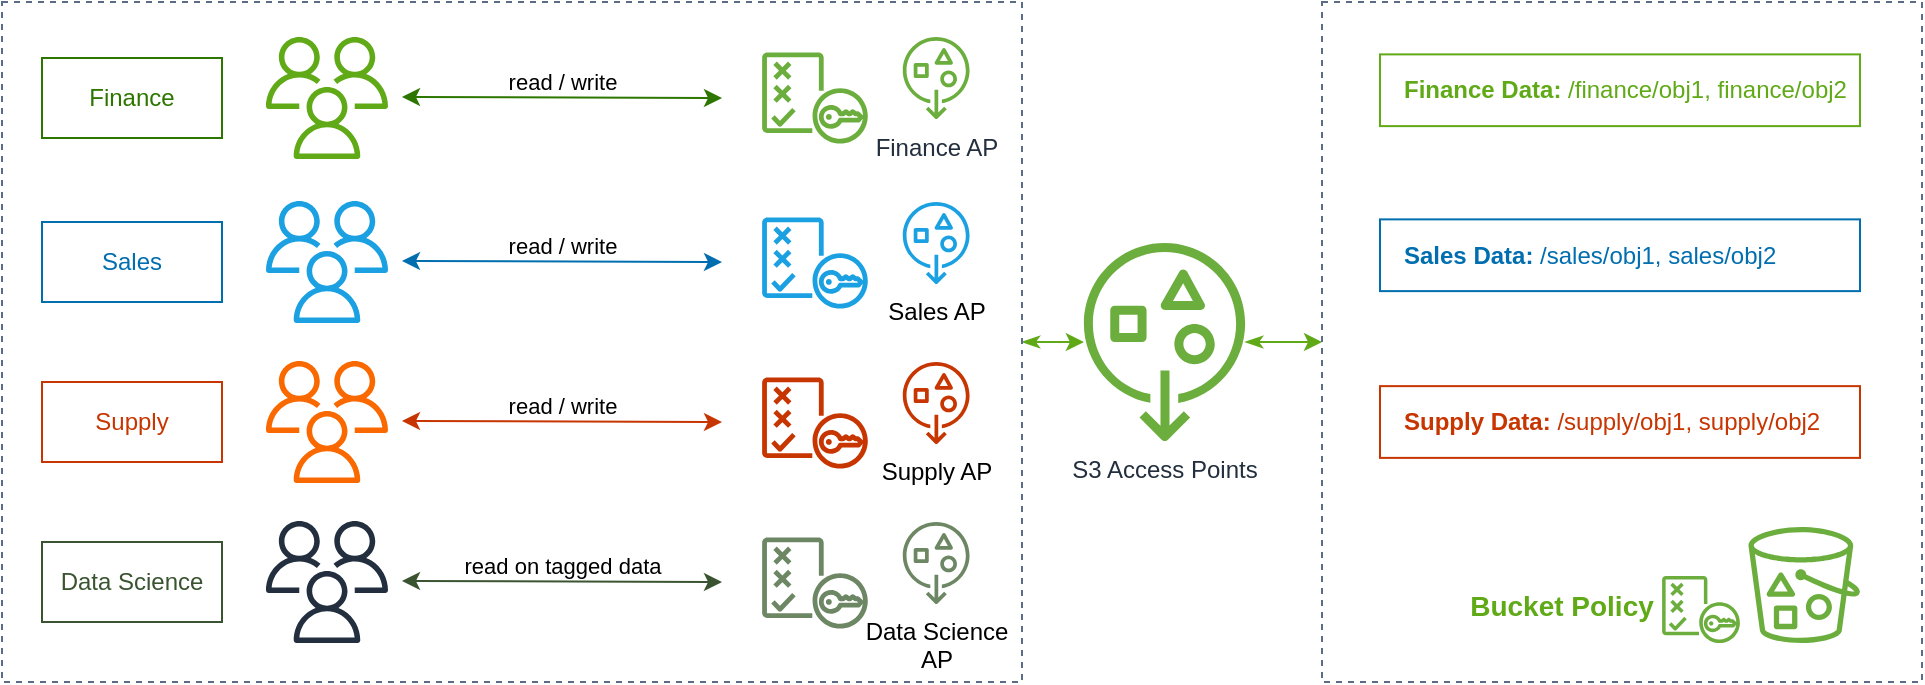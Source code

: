 <mxfile version="15.5.2" type="github">
  <diagram id="z-CwobHcTqejdmUt2V45" name="Page-1">
    <mxGraphModel dx="1422" dy="794" grid="1" gridSize="10" guides="1" tooltips="1" connect="1" arrows="1" fold="1" page="1" pageScale="1" pageWidth="850" pageHeight="1100" math="0" shadow="0">
      <root>
        <mxCell id="0" />
        <mxCell id="1" parent="0" />
        <mxCell id="6ojox6usvKkXge_dLivC-4" value="&lt;font color=&quot;#006eaf&quot;&gt;Sales&lt;/font&gt;" style="rounded=0;whiteSpace=wrap;html=1;strokeColor=#006EAF;" parent="1" vertex="1">
          <mxGeometry x="140" y="170" width="90" height="40" as="geometry" />
        </mxCell>
        <mxCell id="6ojox6usvKkXge_dLivC-5" value="&lt;font color=&quot;#c73500&quot;&gt;Supply&lt;/font&gt;" style="rounded=0;whiteSpace=wrap;html=1;strokeColor=#C73500;" parent="1" vertex="1">
          <mxGeometry x="140" y="250" width="90" height="40" as="geometry" />
        </mxCell>
        <mxCell id="6ojox6usvKkXge_dLivC-6" value="&lt;font color=&quot;#2d7600&quot;&gt;Finance&lt;/font&gt;" style="rounded=0;whiteSpace=wrap;html=1;strokeColor=#2D7600;" parent="1" vertex="1">
          <mxGeometry x="140" y="88" width="90" height="40" as="geometry" />
        </mxCell>
        <mxCell id="lEBB3PITFOX-r833i3FR-2" value="&lt;font color=&quot;#3a5431&quot;&gt;Data Science&lt;/font&gt;" style="rounded=0;whiteSpace=wrap;html=1;strokeColor=#3A5431;" vertex="1" parent="1">
          <mxGeometry x="140" y="330" width="90" height="40" as="geometry" />
        </mxCell>
        <mxCell id="lEBB3PITFOX-r833i3FR-3" value="" style="sketch=0;outlineConnect=0;fillColor=#60a917;strokeColor=#2D7600;dashed=0;verticalLabelPosition=bottom;verticalAlign=top;align=center;html=1;fontSize=12;fontStyle=0;aspect=fixed;pointerEvents=1;shape=mxgraph.aws4.users;fontColor=#ffffff;" vertex="1" parent="1">
          <mxGeometry x="252" y="77.5" width="61" height="61" as="geometry" />
        </mxCell>
        <mxCell id="lEBB3PITFOX-r833i3FR-4" value="" style="sketch=0;outlineConnect=0;fontColor=#ffffff;fillColor=#1ba1e2;strokeColor=#006EAF;dashed=0;verticalLabelPosition=bottom;verticalAlign=top;align=center;html=1;fontSize=12;fontStyle=0;aspect=fixed;pointerEvents=1;shape=mxgraph.aws4.users;" vertex="1" parent="1">
          <mxGeometry x="252" y="159.5" width="61" height="61" as="geometry" />
        </mxCell>
        <mxCell id="lEBB3PITFOX-r833i3FR-5" value="" style="sketch=0;outlineConnect=0;fontColor=#000000;fillColor=#fa6800;strokeColor=#C73500;dashed=0;verticalLabelPosition=bottom;verticalAlign=top;align=center;html=1;fontSize=12;fontStyle=0;aspect=fixed;pointerEvents=1;shape=mxgraph.aws4.users;" vertex="1" parent="1">
          <mxGeometry x="252" y="239.5" width="61" height="61" as="geometry" />
        </mxCell>
        <mxCell id="lEBB3PITFOX-r833i3FR-6" value="" style="sketch=0;outlineConnect=0;fontColor=#232F3E;gradientColor=none;fillColor=#232F3E;strokeColor=none;dashed=0;verticalLabelPosition=bottom;verticalAlign=top;align=center;html=1;fontSize=12;fontStyle=0;aspect=fixed;pointerEvents=1;shape=mxgraph.aws4.users;" vertex="1" parent="1">
          <mxGeometry x="252" y="319.5" width="61" height="61" as="geometry" />
        </mxCell>
        <mxCell id="lEBB3PITFOX-r833i3FR-7" value="" style="endArrow=classic;startArrow=classic;html=1;rounded=0;fillColor=#60a917;strokeColor=#2D7600;" edge="1" parent="1">
          <mxGeometry width="50" height="50" relative="1" as="geometry">
            <mxPoint x="320" y="107.5" as="sourcePoint" />
            <mxPoint x="480" y="108" as="targetPoint" />
          </mxGeometry>
        </mxCell>
        <mxCell id="lEBB3PITFOX-r833i3FR-8" value="read / write" style="edgeLabel;html=1;align=center;verticalAlign=middle;resizable=0;points=[];" vertex="1" connectable="0" parent="lEBB3PITFOX-r833i3FR-7">
          <mxGeometry x="-0.2" y="4" relative="1" as="geometry">
            <mxPoint x="16" y="-4" as="offset" />
          </mxGeometry>
        </mxCell>
        <mxCell id="lEBB3PITFOX-r833i3FR-9" value="" style="endArrow=classic;startArrow=classic;html=1;rounded=0;fillColor=#d80073;strokeColor=#C73500;" edge="1" parent="1">
          <mxGeometry width="50" height="50" relative="1" as="geometry">
            <mxPoint x="320" y="269.5" as="sourcePoint" />
            <mxPoint x="480" y="270" as="targetPoint" />
          </mxGeometry>
        </mxCell>
        <mxCell id="lEBB3PITFOX-r833i3FR-10" value="read / write" style="edgeLabel;html=1;align=center;verticalAlign=middle;resizable=0;points=[];" vertex="1" connectable="0" parent="lEBB3PITFOX-r833i3FR-9">
          <mxGeometry x="-0.2" y="4" relative="1" as="geometry">
            <mxPoint x="16" y="-4" as="offset" />
          </mxGeometry>
        </mxCell>
        <mxCell id="lEBB3PITFOX-r833i3FR-11" value="" style="endArrow=classic;startArrow=classic;html=1;rounded=0;fillColor=#1ba1e2;strokeColor=#006EAF;" edge="1" parent="1">
          <mxGeometry width="50" height="50" relative="1" as="geometry">
            <mxPoint x="320" y="189.5" as="sourcePoint" />
            <mxPoint x="480" y="190" as="targetPoint" />
          </mxGeometry>
        </mxCell>
        <mxCell id="lEBB3PITFOX-r833i3FR-12" value="read / write" style="edgeLabel;html=1;align=center;verticalAlign=middle;resizable=0;points=[];" vertex="1" connectable="0" parent="lEBB3PITFOX-r833i3FR-11">
          <mxGeometry x="-0.2" y="4" relative="1" as="geometry">
            <mxPoint x="16" y="-4" as="offset" />
          </mxGeometry>
        </mxCell>
        <mxCell id="lEBB3PITFOX-r833i3FR-13" value="" style="endArrow=classic;startArrow=classic;html=1;rounded=0;fillColor=#6d8764;strokeColor=#3A5431;" edge="1" parent="1">
          <mxGeometry width="50" height="50" relative="1" as="geometry">
            <mxPoint x="320" y="349.5" as="sourcePoint" />
            <mxPoint x="480" y="350" as="targetPoint" />
          </mxGeometry>
        </mxCell>
        <mxCell id="lEBB3PITFOX-r833i3FR-14" value="read on tagged data" style="edgeLabel;html=1;align=center;verticalAlign=middle;resizable=0;points=[];" vertex="1" connectable="0" parent="lEBB3PITFOX-r833i3FR-13">
          <mxGeometry x="-0.2" y="4" relative="1" as="geometry">
            <mxPoint x="16" y="-4" as="offset" />
          </mxGeometry>
        </mxCell>
        <mxCell id="lEBB3PITFOX-r833i3FR-24" value="" style="group" vertex="1" connectable="0" parent="1">
          <mxGeometry x="500" y="77.5" width="104.17" height="53.25" as="geometry" />
        </mxCell>
        <mxCell id="6ojox6usvKkXge_dLivC-1" value="Finance AP" style="sketch=0;outlineConnect=0;fontColor=#232F3E;gradientColor=none;fillColor=#6CAE3E;strokeColor=none;dashed=0;verticalLabelPosition=bottom;verticalAlign=top;align=center;html=1;fontSize=12;fontStyle=0;aspect=fixed;pointerEvents=1;shape=mxgraph.aws4.general_access_points;" parent="lEBB3PITFOX-r833i3FR-24" vertex="1">
          <mxGeometry x="70" width="34.17" height="41" as="geometry" />
        </mxCell>
        <mxCell id="lEBB3PITFOX-r833i3FR-16" value="" style="sketch=0;outlineConnect=0;fontColor=#232F3E;gradientColor=none;fillColor=#6CAE3E;strokeColor=none;dashed=0;verticalLabelPosition=bottom;verticalAlign=top;align=center;html=1;fontSize=12;fontStyle=0;aspect=fixed;pointerEvents=1;shape=mxgraph.aws4.policy;" vertex="1" parent="lEBB3PITFOX-r833i3FR-24">
          <mxGeometry y="7.75" width="52.97" height="45.5" as="geometry" />
        </mxCell>
        <mxCell id="lEBB3PITFOX-r833i3FR-25" value="" style="group" vertex="1" connectable="0" parent="1">
          <mxGeometry x="500" y="160" width="104.17" height="53.25" as="geometry" />
        </mxCell>
        <mxCell id="lEBB3PITFOX-r833i3FR-26" value="&lt;font color=&quot;#000000&quot;&gt;Sales AP&lt;/font&gt;" style="sketch=0;outlineConnect=0;fontColor=#ffffff;fillColor=#1ba1e2;strokeColor=#006EAF;dashed=0;verticalLabelPosition=bottom;verticalAlign=top;align=center;html=1;fontSize=12;fontStyle=0;aspect=fixed;pointerEvents=1;shape=mxgraph.aws4.general_access_points;" vertex="1" parent="lEBB3PITFOX-r833i3FR-25">
          <mxGeometry x="70" width="34.17" height="41" as="geometry" />
        </mxCell>
        <mxCell id="lEBB3PITFOX-r833i3FR-27" value="" style="sketch=0;outlineConnect=0;fontColor=#ffffff;fillColor=#1ba1e2;strokeColor=#006EAF;dashed=0;verticalLabelPosition=bottom;verticalAlign=top;align=center;html=1;fontSize=12;fontStyle=0;aspect=fixed;pointerEvents=1;shape=mxgraph.aws4.policy;" vertex="1" parent="lEBB3PITFOX-r833i3FR-25">
          <mxGeometry y="7.75" width="52.97" height="45.5" as="geometry" />
        </mxCell>
        <mxCell id="lEBB3PITFOX-r833i3FR-28" value="" style="group" vertex="1" connectable="0" parent="1">
          <mxGeometry x="500" y="240" width="104.17" height="53.25" as="geometry" />
        </mxCell>
        <mxCell id="lEBB3PITFOX-r833i3FR-29" value="&lt;font color=&quot;#000000&quot;&gt;Supply AP&lt;/font&gt;" style="sketch=0;outlineConnect=0;fontColor=#ffffff;fillColor=#C73500;strokeColor=#A50040;dashed=0;verticalLabelPosition=bottom;verticalAlign=top;align=center;html=1;fontSize=12;fontStyle=0;aspect=fixed;pointerEvents=1;shape=mxgraph.aws4.general_access_points;" vertex="1" parent="lEBB3PITFOX-r833i3FR-28">
          <mxGeometry x="70" width="34.17" height="41" as="geometry" />
        </mxCell>
        <mxCell id="lEBB3PITFOX-r833i3FR-30" value="" style="sketch=0;outlineConnect=0;fontColor=#ffffff;fillColor=#C73500;strokeColor=#C73500;dashed=0;verticalLabelPosition=bottom;verticalAlign=top;align=center;html=1;fontSize=12;fontStyle=0;aspect=fixed;pointerEvents=1;shape=mxgraph.aws4.policy;" vertex="1" parent="lEBB3PITFOX-r833i3FR-28">
          <mxGeometry y="7.75" width="52.97" height="45.5" as="geometry" />
        </mxCell>
        <mxCell id="lEBB3PITFOX-r833i3FR-31" value="" style="group" vertex="1" connectable="0" parent="1">
          <mxGeometry x="500" y="320" width="104.17" height="53.25" as="geometry" />
        </mxCell>
        <mxCell id="lEBB3PITFOX-r833i3FR-32" value="&lt;font color=&quot;#000000&quot;&gt;Data Science&lt;br&gt;AP&lt;/font&gt;" style="sketch=0;outlineConnect=0;fontColor=#ffffff;fillColor=#6d8764;strokeColor=#3A5431;dashed=0;verticalLabelPosition=bottom;verticalAlign=top;align=center;html=1;fontSize=12;fontStyle=0;aspect=fixed;pointerEvents=1;shape=mxgraph.aws4.general_access_points;" vertex="1" parent="lEBB3PITFOX-r833i3FR-31">
          <mxGeometry x="70" width="34.17" height="41" as="geometry" />
        </mxCell>
        <mxCell id="lEBB3PITFOX-r833i3FR-33" value="" style="sketch=0;outlineConnect=0;fontColor=#ffffff;fillColor=#6d8764;strokeColor=#3A5431;dashed=0;verticalLabelPosition=bottom;verticalAlign=top;align=center;html=1;fontSize=12;fontStyle=0;aspect=fixed;pointerEvents=1;shape=mxgraph.aws4.policy;" vertex="1" parent="lEBB3PITFOX-r833i3FR-31">
          <mxGeometry y="7.75" width="52.97" height="45.5" as="geometry" />
        </mxCell>
        <mxCell id="lEBB3PITFOX-r833i3FR-36" style="edgeStyle=orthogonalEdgeStyle;rounded=0;orthogonalLoop=1;jettySize=auto;html=1;fontColor=#006EAF;startArrow=classicThin;startFill=1;strokeColor=#60A917;" edge="1" parent="1" source="lEBB3PITFOX-r833i3FR-34" target="lEBB3PITFOX-r833i3FR-35">
          <mxGeometry relative="1" as="geometry" />
        </mxCell>
        <mxCell id="lEBB3PITFOX-r833i3FR-34" value="" style="fillColor=none;strokeColor=#5A6C86;dashed=1;verticalAlign=top;fontStyle=0;fontColor=#5A6C86;" vertex="1" parent="1">
          <mxGeometry x="120" y="60" width="510" height="340" as="geometry" />
        </mxCell>
        <mxCell id="lEBB3PITFOX-r833i3FR-42" style="edgeStyle=orthogonalEdgeStyle;rounded=0;orthogonalLoop=1;jettySize=auto;html=1;fontColor=none;startArrow=classicThin;startFill=1;strokeColor=#60A917;noLabel=1;" edge="1" parent="1" source="lEBB3PITFOX-r833i3FR-35" target="lEBB3PITFOX-r833i3FR-37">
          <mxGeometry relative="1" as="geometry" />
        </mxCell>
        <mxCell id="lEBB3PITFOX-r833i3FR-35" value="S3 Access Points" style="sketch=0;outlineConnect=0;fontColor=#232F3E;gradientColor=none;fillColor=#6CAE3E;strokeColor=none;dashed=0;verticalLabelPosition=bottom;verticalAlign=top;align=center;html=1;fontSize=12;fontStyle=0;aspect=fixed;pointerEvents=1;shape=mxgraph.aws4.general_access_points;" vertex="1" parent="1">
          <mxGeometry x="660" y="180.5" width="82.5" height="99" as="geometry" />
        </mxCell>
        <mxCell id="lEBB3PITFOX-r833i3FR-37" value="" style="fillColor=none;strokeColor=#5A6C86;dashed=1;verticalAlign=top;fontStyle=0;fontColor=#5A6C86;" vertex="1" parent="1">
          <mxGeometry x="780" y="60" width="300" height="340" as="geometry" />
        </mxCell>
        <mxCell id="lEBB3PITFOX-r833i3FR-39" value="&lt;font color=&quot;#60a917&quot;&gt;&lt;b&gt;Finance Data:&lt;/b&gt; /finance/obj1, finance/obj2&lt;/font&gt;" style="rounded=0;whiteSpace=wrap;html=1;labelBorderColor=none;fontColor=#000000;align=left;spacingLeft=10;strokeColor=#60A917;" vertex="1" parent="1">
          <mxGeometry x="809" y="86.19" width="240" height="35.87" as="geometry" />
        </mxCell>
        <mxCell id="lEBB3PITFOX-r833i3FR-40" value="&lt;font color=&quot;#006eaf&quot;&gt;&lt;b&gt;Sales Data: &lt;/b&gt;/sales/obj1, sales/obj2&lt;/font&gt;" style="rounded=0;whiteSpace=wrap;html=1;labelBorderColor=none;fontColor=#000000;align=left;spacingLeft=10;strokeColor=#006EAF;" vertex="1" parent="1">
          <mxGeometry x="809" y="168.69" width="240" height="35.87" as="geometry" />
        </mxCell>
        <mxCell id="lEBB3PITFOX-r833i3FR-41" value="&lt;font color=&quot;#c73500&quot;&gt;&lt;b&gt;Supply Data: &lt;/b&gt;/supply/obj1, supply/obj2&lt;/font&gt;" style="rounded=0;whiteSpace=wrap;html=1;labelBorderColor=none;fontColor=#000000;align=left;spacingLeft=10;strokeColor=#C73500;" vertex="1" parent="1">
          <mxGeometry x="809" y="252.07" width="240" height="35.87" as="geometry" />
        </mxCell>
        <mxCell id="lEBB3PITFOX-r833i3FR-43" value="" style="sketch=0;outlineConnect=0;fontColor=#232F3E;gradientColor=none;fillColor=#6CAE3E;strokeColor=none;dashed=0;verticalLabelPosition=bottom;verticalAlign=top;align=center;html=1;fontSize=12;fontStyle=0;aspect=fixed;pointerEvents=1;shape=mxgraph.aws4.bucket_with_objects;labelBorderColor=none;" vertex="1" parent="1">
          <mxGeometry x="993.23" y="322.5" width="55.77" height="58" as="geometry" />
        </mxCell>
        <mxCell id="lEBB3PITFOX-r833i3FR-44" value="" style="sketch=0;outlineConnect=0;fontColor=#232F3E;gradientColor=none;fillColor=#6CAE3E;strokeColor=none;dashed=0;verticalLabelPosition=bottom;verticalAlign=top;align=center;html=1;fontSize=12;fontStyle=0;aspect=fixed;pointerEvents=1;shape=mxgraph.aws4.policy;labelBorderColor=none;" vertex="1" parent="1">
          <mxGeometry x="950" y="347" width="39" height="33.5" as="geometry" />
        </mxCell>
        <mxCell id="lEBB3PITFOX-r833i3FR-45" value="&lt;font size=&quot;1&quot;&gt;&lt;b style=&quot;font-size: 14px&quot;&gt;Bucket Policy&lt;/b&gt;&lt;/font&gt;" style="text;html=1;strokeColor=none;fillColor=none;align=center;verticalAlign=middle;whiteSpace=wrap;rounded=0;labelBorderColor=none;fontColor=#60A917;" vertex="1" parent="1">
          <mxGeometry x="850" y="347" width="100" height="30" as="geometry" />
        </mxCell>
      </root>
    </mxGraphModel>
  </diagram>
</mxfile>
